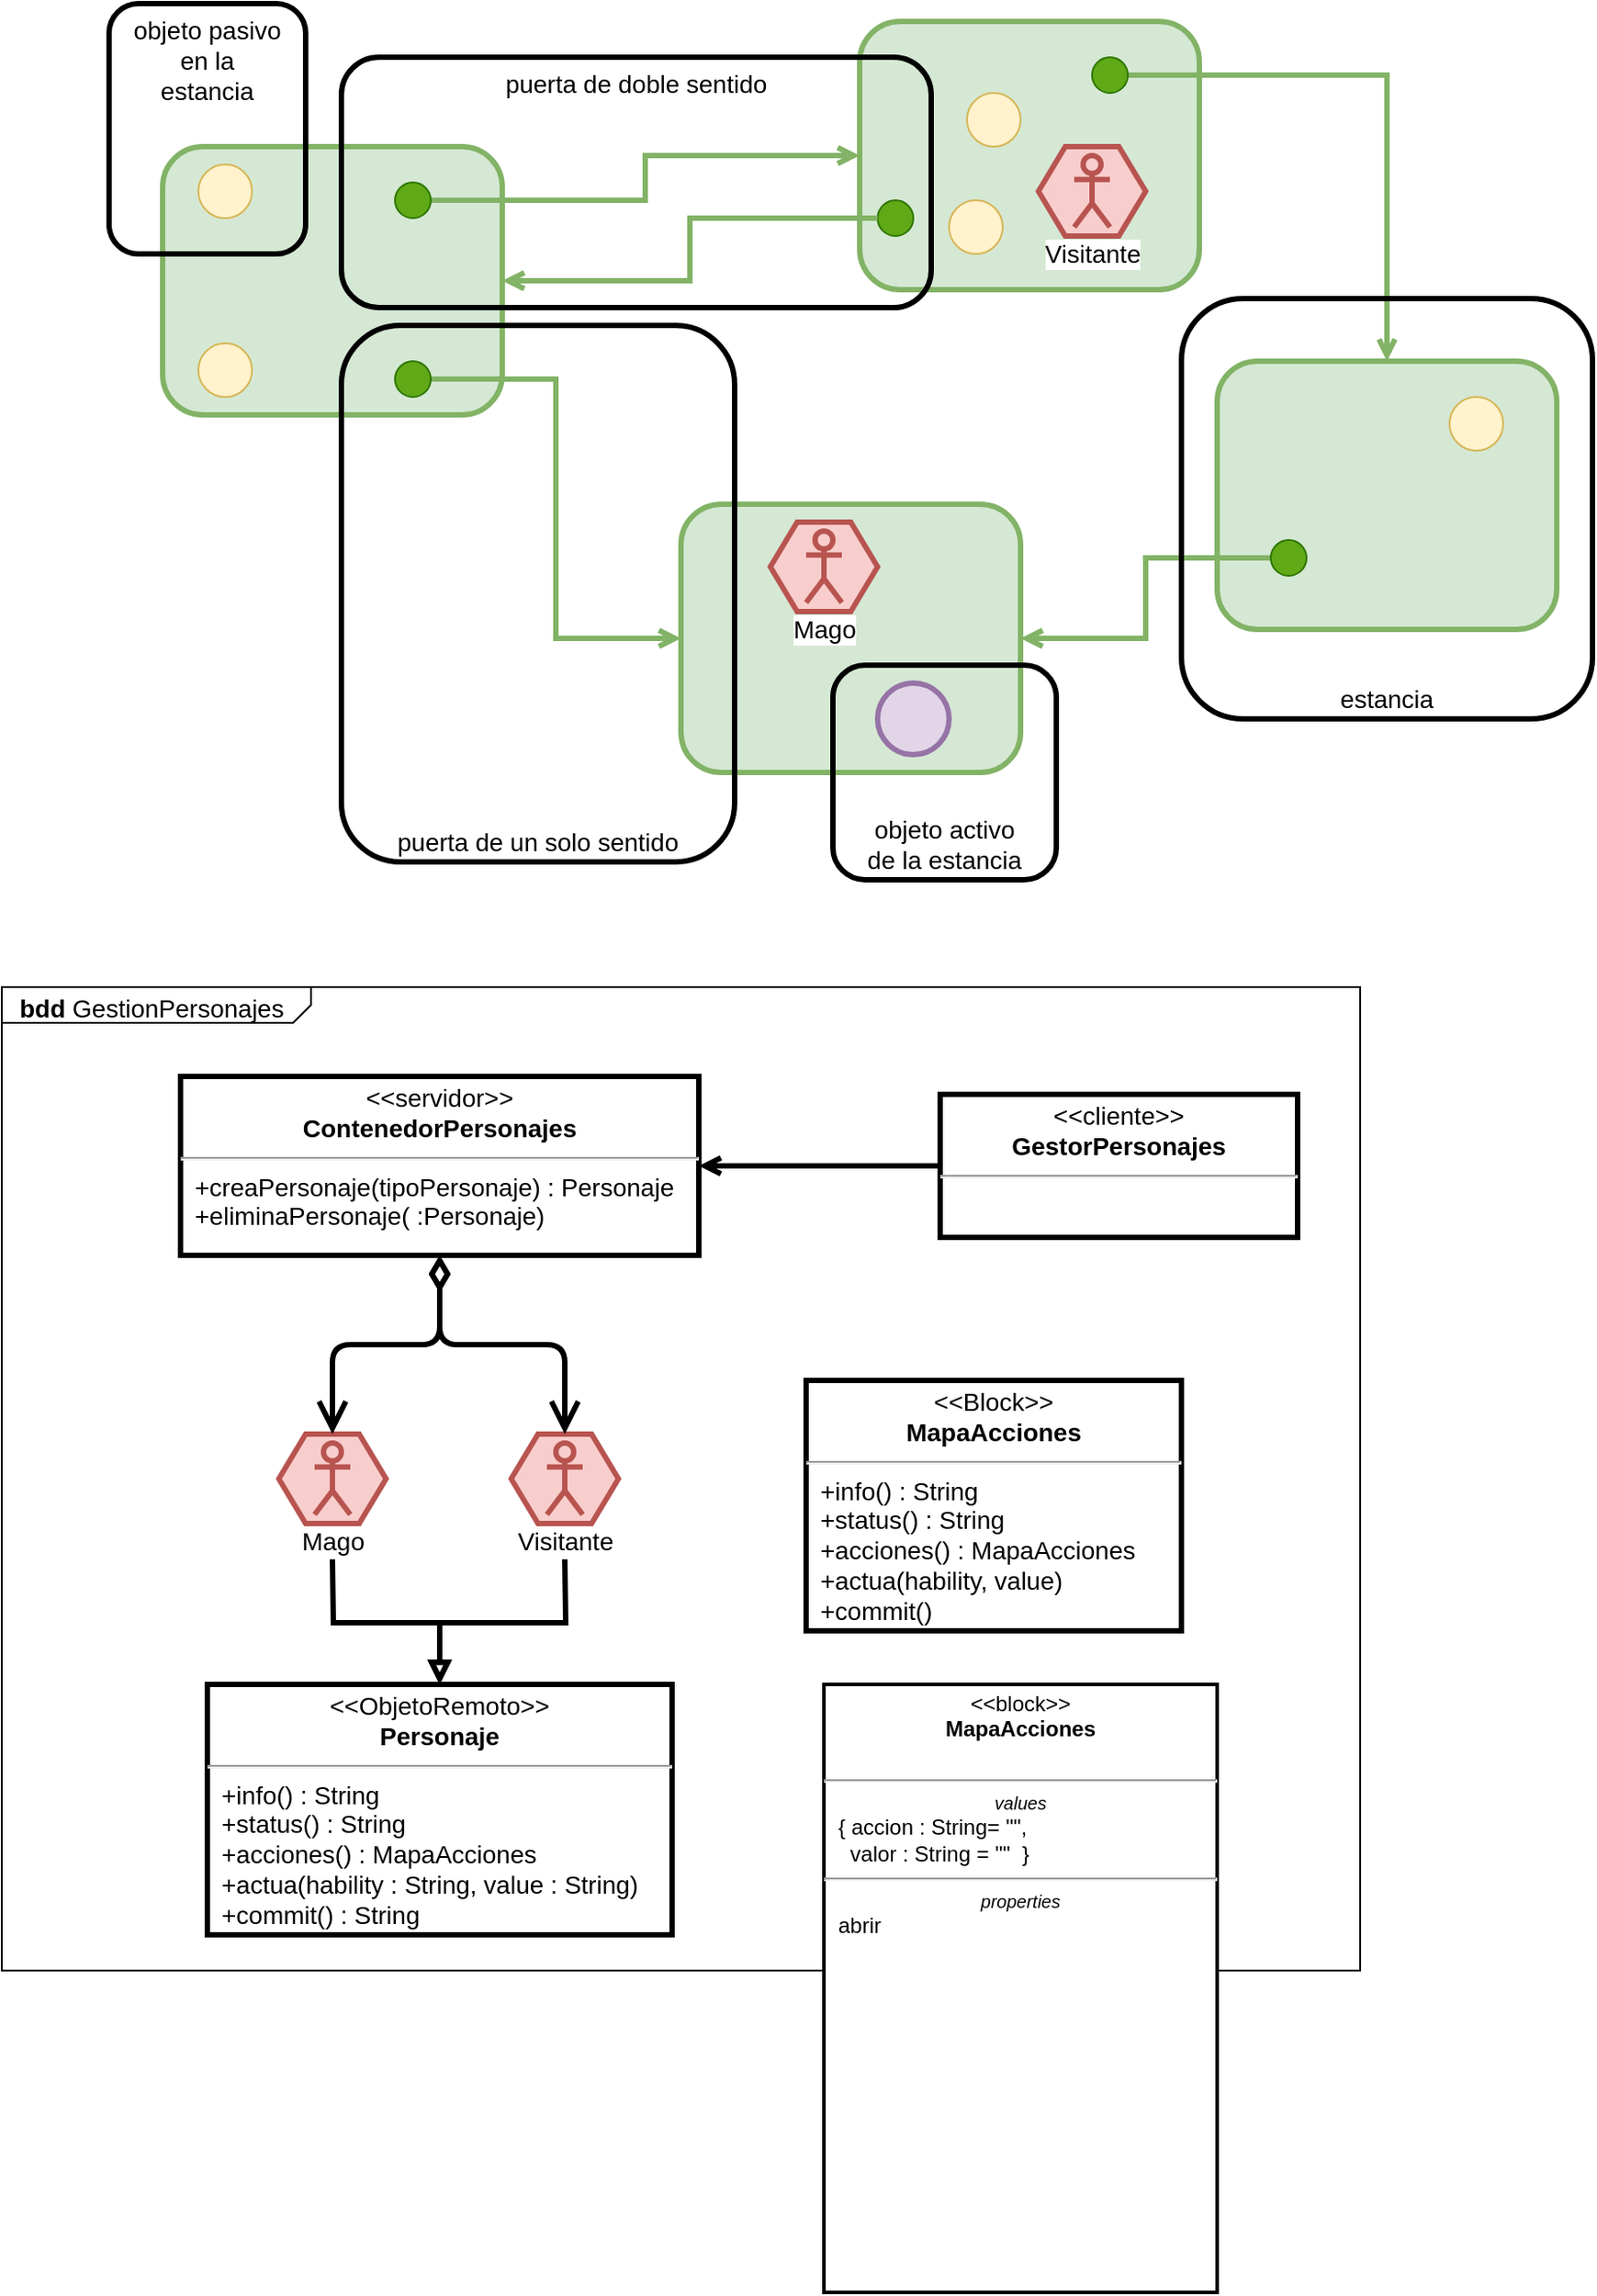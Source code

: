 <mxfile version="24.4.0" type="device" pages="3">
  <diagram id="eOH6r4bebiKr7y4yvsSV" name="Inicial">
    <mxGraphModel dx="794" dy="511" grid="1" gridSize="10" guides="1" tooltips="1" connect="1" arrows="1" fold="1" page="1" pageScale="1" pageWidth="1654" pageHeight="1169" math="0" shadow="0">
      <root>
        <mxCell id="0" />
        <mxCell id="1" parent="0" />
        <mxCell id="ep3NQdGm5HHKTxAk3fZj-70" value="&lt;p style=&quot;margin: 0px ; margin-top: 4px ; margin-left: 10px ; text-align: left&quot;&gt;&lt;b&gt;bdd&lt;/b&gt;   GestionPersonajes&lt;/p&gt;" style="html=1;strokeWidth=1;shape=mxgraph.sysml.package;labelX=173.71;align=left;spacingLeft=10;overflow=fill;recursiveResize=0;fillColor=none;fontSize=14;" parent="1" vertex="1">
          <mxGeometry x="130" y="600" width="760" height="550" as="geometry" />
        </mxCell>
        <mxCell id="ep3NQdGm5HHKTxAk3fZj-1" value="" style="rounded=1;whiteSpace=wrap;html=1;fillColor=#d5e8d4;strokeColor=#82b366;strokeWidth=3;" parent="1" vertex="1">
          <mxGeometry x="220" y="130" width="190" height="150" as="geometry" />
        </mxCell>
        <mxCell id="ep3NQdGm5HHKTxAk3fZj-2" value="" style="ellipse;whiteSpace=wrap;html=1;aspect=fixed;fillColor=#fff2cc;strokeColor=#d6b656;" parent="1" vertex="1">
          <mxGeometry x="240" y="240" width="30" height="30" as="geometry" />
        </mxCell>
        <mxCell id="ep3NQdGm5HHKTxAk3fZj-3" value="" style="rounded=1;whiteSpace=wrap;html=1;fillColor=#d5e8d4;strokeColor=#82b366;strokeWidth=3;" parent="1" vertex="1">
          <mxGeometry x="610" y="60" width="190" height="150" as="geometry" />
        </mxCell>
        <mxCell id="ep3NQdGm5HHKTxAk3fZj-5" style="edgeStyle=orthogonalEdgeStyle;rounded=0;orthogonalLoop=1;jettySize=auto;html=1;strokeWidth=3;endArrow=open;endFill=0;fillColor=#d5e8d4;strokeColor=#82b366;" parent="1" source="ep3NQdGm5HHKTxAk3fZj-4" target="ep3NQdGm5HHKTxAk3fZj-3" edge="1">
          <mxGeometry relative="1" as="geometry" />
        </mxCell>
        <mxCell id="ep3NQdGm5HHKTxAk3fZj-4" value="" style="ellipse;whiteSpace=wrap;html=1;aspect=fixed;fillColor=#60a917;strokeColor=#2D7600;fontColor=#ffffff;" parent="1" vertex="1">
          <mxGeometry x="350" y="150" width="20" height="20" as="geometry" />
        </mxCell>
        <mxCell id="ep3NQdGm5HHKTxAk3fZj-8" value="" style="rounded=1;whiteSpace=wrap;html=1;fillColor=#d5e8d4;strokeColor=#82b366;strokeWidth=3;" parent="1" vertex="1">
          <mxGeometry x="810" y="250" width="190" height="150" as="geometry" />
        </mxCell>
        <mxCell id="ep3NQdGm5HHKTxAk3fZj-9" style="edgeStyle=orthogonalEdgeStyle;rounded=0;orthogonalLoop=1;jettySize=auto;html=1;strokeWidth=3;endArrow=open;endFill=0;fillColor=#d5e8d4;strokeColor=#82b366;" parent="1" source="ep3NQdGm5HHKTxAk3fZj-10" target="ep3NQdGm5HHKTxAk3fZj-8" edge="1">
          <mxGeometry relative="1" as="geometry" />
        </mxCell>
        <mxCell id="ep3NQdGm5HHKTxAk3fZj-10" value="" style="ellipse;whiteSpace=wrap;html=1;aspect=fixed;fillColor=#60a917;strokeColor=#2D7600;fontColor=#ffffff;" parent="1" vertex="1">
          <mxGeometry x="740" y="80" width="20" height="20" as="geometry" />
        </mxCell>
        <mxCell id="ep3NQdGm5HHKTxAk3fZj-11" value="" style="rounded=1;whiteSpace=wrap;html=1;fillColor=#d5e8d4;strokeColor=#82b366;strokeWidth=3;" parent="1" vertex="1">
          <mxGeometry x="510" y="330" width="190" height="150" as="geometry" />
        </mxCell>
        <mxCell id="ep3NQdGm5HHKTxAk3fZj-12" style="edgeStyle=orthogonalEdgeStyle;rounded=0;orthogonalLoop=1;jettySize=auto;html=1;strokeWidth=3;endArrow=open;endFill=0;fillColor=#d5e8d4;strokeColor=#82b366;entryX=0;entryY=0.5;entryDx=0;entryDy=0;" parent="1" source="ep3NQdGm5HHKTxAk3fZj-13" target="ep3NQdGm5HHKTxAk3fZj-11" edge="1">
          <mxGeometry relative="1" as="geometry" />
        </mxCell>
        <mxCell id="ep3NQdGm5HHKTxAk3fZj-13" value="" style="ellipse;whiteSpace=wrap;html=1;aspect=fixed;fillColor=#60a917;strokeColor=#2D7600;fontColor=#ffffff;" parent="1" vertex="1">
          <mxGeometry x="350" y="250" width="20" height="20" as="geometry" />
        </mxCell>
        <mxCell id="ep3NQdGm5HHKTxAk3fZj-17" style="edgeStyle=orthogonalEdgeStyle;rounded=0;orthogonalLoop=1;jettySize=auto;html=1;strokeWidth=3;endArrow=open;endFill=0;fillColor=#d5e8d4;strokeColor=#82b366;" parent="1" source="ep3NQdGm5HHKTxAk3fZj-18" target="ep3NQdGm5HHKTxAk3fZj-11" edge="1">
          <mxGeometry relative="1" as="geometry">
            <mxPoint x="520" y="415" as="targetPoint" />
          </mxGeometry>
        </mxCell>
        <mxCell id="ep3NQdGm5HHKTxAk3fZj-18" value="" style="ellipse;whiteSpace=wrap;html=1;aspect=fixed;fillColor=#60a917;strokeColor=#2D7600;fontColor=#ffffff;" parent="1" vertex="1">
          <mxGeometry x="840" y="350" width="20" height="20" as="geometry" />
        </mxCell>
        <mxCell id="ep3NQdGm5HHKTxAk3fZj-20" value="" style="ellipse;whiteSpace=wrap;html=1;aspect=fixed;fillColor=#fff2cc;strokeColor=#d6b656;" parent="1" vertex="1">
          <mxGeometry x="240" y="140" width="30" height="30" as="geometry" />
        </mxCell>
        <mxCell id="ep3NQdGm5HHKTxAk3fZj-21" value="" style="ellipse;whiteSpace=wrap;html=1;aspect=fixed;fillColor=#fff2cc;strokeColor=#d6b656;" parent="1" vertex="1">
          <mxGeometry x="670" y="100" width="30" height="30" as="geometry" />
        </mxCell>
        <mxCell id="ep3NQdGm5HHKTxAk3fZj-22" value="" style="ellipse;whiteSpace=wrap;html=1;aspect=fixed;fillColor=#fff2cc;strokeColor=#d6b656;" parent="1" vertex="1">
          <mxGeometry x="660" y="160" width="30" height="30" as="geometry" />
        </mxCell>
        <mxCell id="ep3NQdGm5HHKTxAk3fZj-23" value="" style="ellipse;whiteSpace=wrap;html=1;aspect=fixed;fillColor=#fff2cc;strokeColor=#d6b656;" parent="1" vertex="1">
          <mxGeometry x="940" y="270" width="30" height="30" as="geometry" />
        </mxCell>
        <mxCell id="ep3NQdGm5HHKTxAk3fZj-24" value="" style="ellipse;whiteSpace=wrap;html=1;aspect=fixed;fillColor=#60a917;strokeColor=#2D7600;fontColor=#ffffff;" parent="1" vertex="1">
          <mxGeometry x="620" y="160" width="20" height="20" as="geometry" />
        </mxCell>
        <mxCell id="ep3NQdGm5HHKTxAk3fZj-26" style="edgeStyle=orthogonalEdgeStyle;rounded=0;orthogonalLoop=1;jettySize=auto;html=1;strokeWidth=3;endArrow=open;endFill=0;fillColor=#d5e8d4;strokeColor=#82b366;exitX=0;exitY=0.5;exitDx=0;exitDy=0;entryX=1;entryY=0.5;entryDx=0;entryDy=0;" parent="1" source="ep3NQdGm5HHKTxAk3fZj-24" target="ep3NQdGm5HHKTxAk3fZj-1" edge="1">
          <mxGeometry relative="1" as="geometry">
            <mxPoint x="770" y="100" as="sourcePoint" />
            <mxPoint x="915" y="260" as="targetPoint" />
          </mxGeometry>
        </mxCell>
        <mxCell id="ep3NQdGm5HHKTxAk3fZj-27" value="puerta de doble sentido" style="rounded=1;whiteSpace=wrap;html=1;strokeWidth=3;fillColor=none;verticalAlign=top;fontSize=14;" parent="1" vertex="1">
          <mxGeometry x="320" y="80" width="330" height="140" as="geometry" />
        </mxCell>
        <mxCell id="ep3NQdGm5HHKTxAk3fZj-28" value="puerta de un solo sentido&lt;br&gt;" style="rounded=1;whiteSpace=wrap;html=1;strokeWidth=3;fillColor=none;verticalAlign=bottom;fontSize=14;" parent="1" vertex="1">
          <mxGeometry x="320" y="230" width="220" height="300" as="geometry" />
        </mxCell>
        <mxCell id="ep3NQdGm5HHKTxAk3fZj-29" value="objeto pasivo&lt;br&gt;en la&lt;br&gt;estancia" style="rounded=1;whiteSpace=wrap;html=1;strokeWidth=3;fillColor=none;verticalAlign=top;fontSize=14;" parent="1" vertex="1">
          <mxGeometry x="190" y="50" width="110" height="140" as="geometry" />
        </mxCell>
        <mxCell id="ep3NQdGm5HHKTxAk3fZj-30" value="estancia&lt;br&gt;" style="rounded=1;whiteSpace=wrap;html=1;strokeWidth=3;fillColor=none;verticalAlign=bottom;fontSize=14;" parent="1" vertex="1">
          <mxGeometry x="790" y="215" width="230" height="235" as="geometry" />
        </mxCell>
        <mxCell id="ep3NQdGm5HHKTxAk3fZj-35" value="" style="group" parent="1" vertex="1" connectable="0">
          <mxGeometry x="560" y="340" width="60" height="50" as="geometry" />
        </mxCell>
        <mxCell id="ep3NQdGm5HHKTxAk3fZj-33" value="" style="group" parent="ep3NQdGm5HHKTxAk3fZj-35" vertex="1" connectable="0">
          <mxGeometry width="60" height="50" as="geometry" />
        </mxCell>
        <mxCell id="ep3NQdGm5HHKTxAk3fZj-31" value="" style="shape=hexagon;perimeter=hexagonPerimeter2;whiteSpace=wrap;html=1;strokeWidth=3;fillColor=#f8cecc;fontSize=14;strokeColor=#b85450;" parent="ep3NQdGm5HHKTxAk3fZj-33" vertex="1">
          <mxGeometry width="60" height="50" as="geometry" />
        </mxCell>
        <mxCell id="ep3NQdGm5HHKTxAk3fZj-32" value="Mago" style="shape=umlActor;verticalLabelPosition=bottom;labelBackgroundColor=#ffffff;verticalAlign=top;html=1;outlineConnect=0;strokeWidth=3;fillColor=#f8cecc;fontSize=14;strokeColor=#b85450;" parent="ep3NQdGm5HHKTxAk3fZj-33" vertex="1">
          <mxGeometry x="20" y="5" width="20" height="40" as="geometry" />
        </mxCell>
        <mxCell id="ep3NQdGm5HHKTxAk3fZj-36" value="" style="group" parent="1" vertex="1" connectable="0">
          <mxGeometry x="710" y="130" width="60" height="50" as="geometry" />
        </mxCell>
        <mxCell id="ep3NQdGm5HHKTxAk3fZj-37" value="" style="group" parent="ep3NQdGm5HHKTxAk3fZj-36" vertex="1" connectable="0">
          <mxGeometry width="60" height="50" as="geometry" />
        </mxCell>
        <mxCell id="ep3NQdGm5HHKTxAk3fZj-38" value="" style="shape=hexagon;perimeter=hexagonPerimeter2;whiteSpace=wrap;html=1;strokeWidth=3;fillColor=#f8cecc;fontSize=14;strokeColor=#b85450;" parent="ep3NQdGm5HHKTxAk3fZj-37" vertex="1">
          <mxGeometry width="60" height="50" as="geometry" />
        </mxCell>
        <mxCell id="ep3NQdGm5HHKTxAk3fZj-39" value="Visitante" style="shape=umlActor;verticalLabelPosition=bottom;labelBackgroundColor=#ffffff;verticalAlign=top;html=1;outlineConnect=0;strokeWidth=3;fillColor=#f8cecc;fontSize=14;strokeColor=#b85450;" parent="ep3NQdGm5HHKTxAk3fZj-37" vertex="1">
          <mxGeometry x="20" y="5" width="20" height="40" as="geometry" />
        </mxCell>
        <mxCell id="ep3NQdGm5HHKTxAk3fZj-42" value="" style="ellipse;whiteSpace=wrap;html=1;aspect=fixed;strokeWidth=3;fillColor=#e1d5e7;fontSize=14;strokeColor=#9673a6;" parent="1" vertex="1">
          <mxGeometry x="620" y="430" width="40" height="40" as="geometry" />
        </mxCell>
        <mxCell id="ep3NQdGm5HHKTxAk3fZj-43" value="objeto activo&lt;br&gt;de la estancia" style="rounded=1;whiteSpace=wrap;html=1;strokeWidth=3;fillColor=none;verticalAlign=bottom;fontSize=14;" parent="1" vertex="1">
          <mxGeometry x="595" y="420" width="125" height="120" as="geometry" />
        </mxCell>
        <mxCell id="ep3NQdGm5HHKTxAk3fZj-45" value="" style="group" parent="1" vertex="1" connectable="0">
          <mxGeometry x="285" y="850" width="60" height="50" as="geometry" />
        </mxCell>
        <mxCell id="ep3NQdGm5HHKTxAk3fZj-46" value="" style="group" parent="ep3NQdGm5HHKTxAk3fZj-45" vertex="1" connectable="0">
          <mxGeometry width="60" height="50" as="geometry" />
        </mxCell>
        <mxCell id="ep3NQdGm5HHKTxAk3fZj-47" value="" style="shape=hexagon;perimeter=hexagonPerimeter2;whiteSpace=wrap;html=1;strokeWidth=3;fillColor=#f8cecc;fontSize=14;strokeColor=#b85450;" parent="ep3NQdGm5HHKTxAk3fZj-46" vertex="1">
          <mxGeometry width="60" height="50" as="geometry" />
        </mxCell>
        <mxCell id="ep3NQdGm5HHKTxAk3fZj-48" value="Mago" style="shape=umlActor;verticalLabelPosition=bottom;labelBackgroundColor=#ffffff;verticalAlign=top;html=1;outlineConnect=0;strokeWidth=3;fillColor=#f8cecc;fontSize=14;strokeColor=#b85450;" parent="ep3NQdGm5HHKTxAk3fZj-46" vertex="1">
          <mxGeometry x="20" y="5" width="20" height="40" as="geometry" />
        </mxCell>
        <mxCell id="ep3NQdGm5HHKTxAk3fZj-49" value="" style="group" parent="1" vertex="1" connectable="0">
          <mxGeometry x="415" y="850" width="60" height="50" as="geometry" />
        </mxCell>
        <mxCell id="ep3NQdGm5HHKTxAk3fZj-50" value="" style="group" parent="ep3NQdGm5HHKTxAk3fZj-49" vertex="1" connectable="0">
          <mxGeometry width="60" height="50" as="geometry" />
        </mxCell>
        <mxCell id="ep3NQdGm5HHKTxAk3fZj-51" value="" style="shape=hexagon;perimeter=hexagonPerimeter2;whiteSpace=wrap;html=1;strokeWidth=3;fillColor=#f8cecc;fontSize=14;strokeColor=#b85450;" parent="ep3NQdGm5HHKTxAk3fZj-50" vertex="1">
          <mxGeometry width="60" height="50" as="geometry" />
        </mxCell>
        <mxCell id="ep3NQdGm5HHKTxAk3fZj-52" value="Visitante" style="shape=umlActor;verticalLabelPosition=bottom;labelBackgroundColor=#ffffff;verticalAlign=top;html=1;outlineConnect=0;strokeWidth=3;fillColor=#f8cecc;fontSize=14;strokeColor=#b85450;" parent="ep3NQdGm5HHKTxAk3fZj-50" vertex="1">
          <mxGeometry x="20" y="5" width="20" height="40" as="geometry" />
        </mxCell>
        <mxCell id="ep3NQdGm5HHKTxAk3fZj-55" value="" style="verticalAlign=bottom;html=1;endArrow=open;endSize=12;edgeStyle=orthogonalEdgeStyle;startFill=0;startSize=12;startArrow=diamondThin;strokeWidth=3;fontSize=14;exitX=0.5;exitY=1;exitDx=0;exitDy=0;entryX=0.5;entryY=0;entryDx=0;entryDy=0;" parent="1" source="ep3NQdGm5HHKTxAk3fZj-65" target="ep3NQdGm5HHKTxAk3fZj-51" edge="1">
          <mxGeometry relative="1" as="geometry">
            <mxPoint x="405" y="750" as="sourcePoint" />
            <mxPoint x="695" y="690" as="targetPoint" />
          </mxGeometry>
        </mxCell>
        <mxCell id="ep3NQdGm5HHKTxAk3fZj-56" value="" style="resizable=0;html=1;align=left;verticalAlign=top;labelBackgroundColor=none;fontSize=10" parent="ep3NQdGm5HHKTxAk3fZj-55" connectable="0" vertex="1">
          <mxGeometry x="-0.9" relative="1" as="geometry" />
        </mxCell>
        <mxCell id="ep3NQdGm5HHKTxAk3fZj-57" value="" style="resizable=0;html=1;align=right;verticalAlign=top;labelBackgroundColor=none;fontSize=10" parent="ep3NQdGm5HHKTxAk3fZj-55" connectable="0" vertex="1">
          <mxGeometry x="0.9" relative="1" as="geometry" />
        </mxCell>
        <mxCell id="ep3NQdGm5HHKTxAk3fZj-58" value="" style="resizable=0;html=1;align=right;verticalAlign=bottom;labelBackgroundColor=none;fontSize=10" parent="ep3NQdGm5HHKTxAk3fZj-55" connectable="0" vertex="1">
          <mxGeometry x="0.9" relative="1" as="geometry" />
        </mxCell>
        <mxCell id="ep3NQdGm5HHKTxAk3fZj-59" value="" style="verticalAlign=bottom;html=1;endArrow=open;endSize=12;edgeStyle=orthogonalEdgeStyle;startFill=0;startSize=12;startArrow=diamondThin;strokeWidth=3;fontSize=14;exitX=0.5;exitY=1;exitDx=0;exitDy=0;entryX=0.5;entryY=0;entryDx=0;entryDy=0;" parent="1" source="ep3NQdGm5HHKTxAk3fZj-65" target="ep3NQdGm5HHKTxAk3fZj-47" edge="1">
          <mxGeometry relative="1" as="geometry">
            <mxPoint x="345" y="750" as="sourcePoint" />
            <mxPoint x="455" y="860" as="targetPoint" />
          </mxGeometry>
        </mxCell>
        <mxCell id="ep3NQdGm5HHKTxAk3fZj-60" value="" style="resizable=0;html=1;align=left;verticalAlign=top;labelBackgroundColor=none;fontSize=10" parent="ep3NQdGm5HHKTxAk3fZj-59" connectable="0" vertex="1">
          <mxGeometry x="-0.9" relative="1" as="geometry" />
        </mxCell>
        <mxCell id="ep3NQdGm5HHKTxAk3fZj-61" value="" style="resizable=0;html=1;align=right;verticalAlign=top;labelBackgroundColor=none;fontSize=10" parent="ep3NQdGm5HHKTxAk3fZj-59" connectable="0" vertex="1">
          <mxGeometry x="0.9" relative="1" as="geometry" />
        </mxCell>
        <mxCell id="ep3NQdGm5HHKTxAk3fZj-62" value="" style="resizable=0;html=1;align=right;verticalAlign=bottom;labelBackgroundColor=none;fontSize=10" parent="ep3NQdGm5HHKTxAk3fZj-59" connectable="0" vertex="1">
          <mxGeometry x="0.9" relative="1" as="geometry" />
        </mxCell>
        <mxCell id="ep3NQdGm5HHKTxAk3fZj-64" style="edgeStyle=orthogonalEdgeStyle;rounded=0;orthogonalLoop=1;jettySize=auto;html=1;endArrow=open;endFill=0;strokeWidth=3;fontSize=14;entryX=1;entryY=0.5;entryDx=0;entryDy=0;" parent="1" source="ep3NQdGm5HHKTxAk3fZj-63" target="ep3NQdGm5HHKTxAk3fZj-65" edge="1">
          <mxGeometry relative="1" as="geometry">
            <mxPoint x="435" y="720" as="targetPoint" />
          </mxGeometry>
        </mxCell>
        <mxCell id="ep3NQdGm5HHKTxAk3fZj-63" value="&lt;p style=&quot;margin: 0px ; margin-top: 4px ; text-align: center&quot;&gt;&amp;lt;&amp;lt;cliente&amp;gt;&amp;gt;&lt;br&gt;&lt;b&gt;GestorPersonajes&lt;/b&gt;&lt;/p&gt;&lt;hr&gt;&lt;p style=&quot;margin: 0px ; margin-left: 8px ; text-align: left&quot;&gt;&lt;br&gt;&lt;/p&gt;" style="shape=rect;html=1;overflow=fill;whiteSpace=wrap;strokeWidth=3;fillColor=none;fontSize=14;" parent="1" vertex="1">
          <mxGeometry x="655" y="660" width="200" height="80" as="geometry" />
        </mxCell>
        <mxCell id="ep3NQdGm5HHKTxAk3fZj-65" value="&lt;p style=&quot;margin: 0px ; margin-top: 4px ; text-align: center&quot;&gt;&amp;lt;&amp;lt;servidor&amp;gt;&amp;gt;&lt;br&gt;&lt;b&gt;ContenedorPersonajes&lt;/b&gt;&lt;/p&gt;&lt;hr&gt;&lt;p style=&quot;margin: 0px ; margin-left: 8px ; text-align: left&quot;&gt;+creaPersonaje(tipoPersonaje) : Personaje&lt;br&gt;+eliminaPersonaje( :Personaje)&lt;/p&gt;" style="shape=rect;html=1;overflow=fill;whiteSpace=wrap;strokeWidth=3;fillColor=none;fontSize=14;" parent="1" vertex="1">
          <mxGeometry x="230" y="650" width="290" height="100" as="geometry" />
        </mxCell>
        <mxCell id="ep3NQdGm5HHKTxAk3fZj-66" value="&lt;p style=&quot;margin: 0px ; margin-top: 4px ; text-align: center&quot;&gt;&amp;lt;&amp;lt;ObjetoRemoto&amp;gt;&amp;gt;&lt;br&gt;&lt;b&gt;Personaje&lt;/b&gt;&lt;/p&gt;&lt;hr&gt;&lt;p style=&quot;margin: 0px ; margin-left: 8px ; text-align: left&quot;&gt;+info() : String&lt;/p&gt;&lt;p style=&quot;margin: 0px ; margin-left: 8px ; text-align: left&quot;&gt;+status() : String&lt;/p&gt;&lt;p style=&quot;margin: 0px ; margin-left: 8px ; text-align: left&quot;&gt;+acciones() : MapaAcciones&lt;/p&gt;&lt;p style=&quot;margin: 0px ; margin-left: 8px ; text-align: left&quot;&gt;+actua(hability : String, value : String)&lt;/p&gt;&lt;p style=&quot;margin: 0px ; margin-left: 8px ; text-align: left&quot;&gt;+commit() : String&lt;/p&gt;" style="shape=rect;html=1;overflow=fill;whiteSpace=wrap;strokeWidth=3;fillColor=none;fontSize=14;" parent="1" vertex="1">
          <mxGeometry x="245" y="990" width="260" height="140" as="geometry" />
        </mxCell>
        <mxCell id="ep3NQdGm5HHKTxAk3fZj-67" style="edgeStyle=orthogonalEdgeStyle;rounded=0;orthogonalLoop=1;jettySize=auto;html=1;endArrow=block;endFill=0;strokeWidth=3;fontSize=14;entryX=0.5;entryY=0;entryDx=0;entryDy=0;" parent="1" target="ep3NQdGm5HHKTxAk3fZj-66" edge="1">
          <mxGeometry relative="1" as="geometry">
            <mxPoint x="445" y="920" as="sourcePoint" />
            <Array as="points" />
          </mxGeometry>
        </mxCell>
        <mxCell id="ep3NQdGm5HHKTxAk3fZj-68" style="edgeStyle=orthogonalEdgeStyle;rounded=0;orthogonalLoop=1;jettySize=auto;html=1;endArrow=block;endFill=0;strokeWidth=3;fontSize=14;entryX=0.5;entryY=0;entryDx=0;entryDy=0;" parent="1" target="ep3NQdGm5HHKTxAk3fZj-66" edge="1">
          <mxGeometry relative="1" as="geometry">
            <mxPoint x="315" y="920" as="sourcePoint" />
            <mxPoint x="375" y="990" as="targetPoint" />
            <Array as="points" />
          </mxGeometry>
        </mxCell>
        <mxCell id="Ldey0VcRHfHmhugbh7vY-1" value="&lt;p style=&quot;margin: 0px ; margin-top: 4px ; text-align: center&quot;&gt;&amp;lt;&amp;lt;Block&amp;gt;&amp;gt;&lt;br&gt;&lt;b&gt;MapaAcciones&lt;/b&gt;&lt;/p&gt;&lt;hr&gt;&lt;p style=&quot;margin: 0px ; margin-left: 8px ; text-align: left&quot;&gt;+info() : String&lt;/p&gt;&lt;p style=&quot;margin: 0px ; margin-left: 8px ; text-align: left&quot;&gt;+status() : String&lt;/p&gt;&lt;p style=&quot;margin: 0px ; margin-left: 8px ; text-align: left&quot;&gt;+acciones() : MapaAcciones&lt;/p&gt;&lt;p style=&quot;margin: 0px ; margin-left: 8px ; text-align: left&quot;&gt;+actua(hability, value)&lt;/p&gt;&lt;p style=&quot;margin: 0px ; margin-left: 8px ; text-align: left&quot;&gt;+commit()&lt;/p&gt;" style="shape=rect;html=1;overflow=fill;whiteSpace=wrap;strokeWidth=3;fillColor=none;fontSize=14;" parent="1" vertex="1">
          <mxGeometry x="580" y="820" width="210" height="140" as="geometry" />
        </mxCell>
        <mxCell id="Ldey0VcRHfHmhugbh7vY-2" value="&lt;p style=&quot;margin:0px;margin-top:4px;text-align:center;&quot;&gt;&amp;lt;&amp;lt;block&amp;gt;&amp;gt;&lt;br&gt;&lt;b&gt;MapaAcciones&lt;/b&gt;&lt;/p&gt;&lt;br&gt;&lt;hr&gt;&lt;p style=&quot;font-size:10px;margin:0px;text-align:center;&quot;&gt;&lt;i&gt;values&lt;/i&gt;&lt;/p&gt;&lt;p style=&quot;margin:0px;margin-left:8px;text-align:left;&quot;&gt;{ accion : String= &quot;&quot;,&amp;nbsp;&lt;br&gt;&amp;nbsp; valor : String = &quot;&quot;&amp;nbsp; }&lt;/p&gt;&lt;hr&gt;&lt;p style=&quot;font-size:10px;margin:0px;text-align:center;&quot;&gt;&lt;i&gt;properties&lt;/i&gt;&lt;/p&gt;&lt;p style=&quot;margin:0px;margin-left:8px;text-align:left;&quot;&gt;abrir&lt;/p&gt;" style="shape=rect;html=1;overflow=fill;verticalAlign=top;align=left;whiteSpace=wrap;strokeWidth=2;" parent="1" vertex="1">
          <mxGeometry x="590" y="990" width="220" height="340" as="geometry" />
        </mxCell>
      </root>
    </mxGraphModel>
  </diagram>
  <diagram id="H_rwptr_GeWDjV9DAfLl" name="Mundo1">
    <mxGraphModel dx="794" dy="511" grid="1" gridSize="10" guides="1" tooltips="1" connect="1" arrows="1" fold="1" page="1" pageScale="1" pageWidth="1169" pageHeight="1654" math="0" shadow="0">
      <root>
        <mxCell id="0" />
        <mxCell id="1" parent="0" />
        <mxCell id="RL3CQAXzXzaFPsETKlkC-1" value="" style="rounded=0;whiteSpace=wrap;html=1;fillColor=#dae8fc;strokeColor=#6c8ebf;shadow=1;" parent="1" vertex="1">
          <mxGeometry x="150" y="80" width="160" height="100" as="geometry" />
        </mxCell>
        <mxCell id="RL3CQAXzXzaFPsETKlkC-2" value="hall" style="rounded=0;whiteSpace=wrap;html=1;fontFamily=Verdana;fontStyle=1" parent="1" vertex="1">
          <mxGeometry x="150" y="80" width="60" height="20" as="geometry" />
        </mxCell>
        <mxCell id="RL3CQAXzXzaFPsETKlkC-3" value="A: 0, 0, -30, -30" style="rounded=1;whiteSpace=wrap;html=1;fontFamily=Verdana;align=left;spacingLeft=3;fillColor=#d5e8d4;strokeColor=#82b366;" parent="1" vertex="1">
          <mxGeometry x="160" y="120" width="120" height="30" as="geometry" />
        </mxCell>
        <mxCell id="RL3CQAXzXzaFPsETKlkC-4" style="edgeStyle=orthogonalEdgeStyle;rounded=1;orthogonalLoop=1;jettySize=auto;html=1;entryX=0;entryY=0.5;entryDx=0;entryDy=0;strokeColor=#82b366;strokeWidth=3;align=center;verticalAlign=middle;fontFamily=Helvetica;fontSize=11;fontColor=default;labelBackgroundColor=default;endArrow=classic;curved=0;fillColor=#d5e8d4;" parent="1" source="RL3CQAXzXzaFPsETKlkC-5" target="RL3CQAXzXzaFPsETKlkC-8" edge="1">
          <mxGeometry relative="1" as="geometry" />
        </mxCell>
        <mxCell id="RL3CQAXzXzaFPsETKlkC-5" value="b&lt;div&gt;200, 200&lt;/div&gt;" style="shape=or;whiteSpace=wrap;html=1;align=left;spacingLeft=3;direction=east;fillColor=#d5e8d4;strokeColor=#82b366;" parent="1" vertex="1">
          <mxGeometry x="300" y="100" width="60" height="60" as="geometry" />
        </mxCell>
        <mxCell id="RL3CQAXzXzaFPsETKlkC-6" style="rounded=1;orthogonalLoop=1;jettySize=auto;html=1;entryX=0.75;entryY=0;entryDx=0;entryDy=0;edgeStyle=orthogonalEdgeStyle;curved=0;fillColor=#d5e8d4;strokeColor=#82b366;strokeWidth=3;" parent="1" source="RL3CQAXzXzaFPsETKlkC-7" target="RL3CQAXzXzaFPsETKlkC-12" edge="1">
          <mxGeometry relative="1" as="geometry" />
        </mxCell>
        <mxCell id="RL3CQAXzXzaFPsETKlkC-7" value="&lt;div&gt;a&lt;/div&gt;&lt;div&gt;20, 20&lt;/div&gt;" style="shape=or;whiteSpace=wrap;html=1;align=center;spacingLeft=3;direction=south;fillColor=#d5e8d4;strokeColor=#82b366;" parent="1" vertex="1">
          <mxGeometry x="162" y="160" width="65" height="35" as="geometry" />
        </mxCell>
        <mxCell id="RL3CQAXzXzaFPsETKlkC-8" value="" style="rounded=0;whiteSpace=wrap;html=1;fillColor=#ffe6cc;strokeColor=#d79b00;shadow=1;" parent="1" vertex="1">
          <mxGeometry x="400" y="80" width="160" height="100" as="geometry" />
        </mxCell>
        <mxCell id="RL3CQAXzXzaFPsETKlkC-9" value="dormitorio" style="rounded=0;whiteSpace=wrap;html=1;fontFamily=Verdana;fontStyle=1" parent="1" vertex="1">
          <mxGeometry x="400" y="80" width="90" height="20" as="geometry" />
        </mxCell>
        <mxCell id="RL3CQAXzXzaFPsETKlkC-10" value="A: 20, 30, 100, 100" style="rounded=1;whiteSpace=wrap;html=1;fontFamily=Verdana;align=left;spacingLeft=3;fillColor=#f8cecc;strokeColor=#b85450;" parent="1" vertex="1">
          <mxGeometry x="410" y="120" width="130" height="30" as="geometry" />
        </mxCell>
        <mxCell id="RL3CQAXzXzaFPsETKlkC-11" value="" style="rounded=0;whiteSpace=wrap;html=1;strokeWidth=2;fillColor=#fff2cc;strokeColor=#d6b656;glass=0;shadow=1;" parent="1" vertex="1">
          <mxGeometry x="165" y="260" width="130" height="290" as="geometry" />
        </mxCell>
        <mxCell id="RL3CQAXzXzaFPsETKlkC-12" value="pasillo" style="rounded=0;whiteSpace=wrap;html=1;fontFamily=Verdana;glass=0;shadow=0;fontStyle=1" parent="1" vertex="1">
          <mxGeometry x="165" y="260" width="60" height="20" as="geometry" />
        </mxCell>
        <mxCell id="RL3CQAXzXzaFPsETKlkC-13" style="edgeStyle=orthogonalEdgeStyle;rounded=1;orthogonalLoop=1;jettySize=auto;html=1;exitX=1;exitY=0.5;exitDx=0;exitDy=0;exitPerimeter=0;entryX=0;entryY=0.5;entryDx=0;entryDy=0;strokeColor=#666666;strokeWidth=2;align=center;verticalAlign=middle;fontFamily=Helvetica;fontSize=11;fontColor=default;labelBackgroundColor=default;endArrow=classic;curved=0;fillColor=#f5f5f5;" parent="1" source="RL3CQAXzXzaFPsETKlkC-14" target="RL3CQAXzXzaFPsETKlkC-19" edge="1">
          <mxGeometry relative="1" as="geometry" />
        </mxCell>
        <mxCell id="RL3CQAXzXzaFPsETKlkC-14" value="b&lt;div&gt;5, 5&lt;/div&gt;" style="shape=or;whiteSpace=wrap;html=1;align=left;spacingLeft=3;direction=east;fillColor=#f5f5f5;strokeColor=#666666;fontColor=#333333;" parent="1" vertex="1">
          <mxGeometry x="287" y="287.75" width="40" height="40" as="geometry" />
        </mxCell>
        <mxCell id="RL3CQAXzXzaFPsETKlkC-15" style="edgeStyle=orthogonalEdgeStyle;rounded=1;orthogonalLoop=1;jettySize=auto;html=1;exitX=1;exitY=0.5;exitDx=0;exitDy=0;exitPerimeter=0;entryX=0.008;entryY=0.376;entryDx=0;entryDy=0;entryPerimeter=0;strokeColor=#666666;strokeWidth=2;align=center;verticalAlign=middle;fontFamily=Helvetica;fontSize=11;fontColor=default;labelBackgroundColor=default;endArrow=classic;curved=0;fillColor=#f5f5f5;" parent="1" source="RL3CQAXzXzaFPsETKlkC-16" target="RL3CQAXzXzaFPsETKlkC-25" edge="1">
          <mxGeometry relative="1" as="geometry" />
        </mxCell>
        <mxCell id="RL3CQAXzXzaFPsETKlkC-16" value="&lt;div&gt;c&lt;/div&gt;&lt;div&gt;10, 15&lt;/div&gt;" style="shape=or;whiteSpace=wrap;html=1;align=left;spacingLeft=3;direction=east;fillColor=#f5f5f5;strokeColor=#666666;fontColor=#333333;" parent="1" vertex="1">
          <mxGeometry x="287" y="420.25" width="48" height="40" as="geometry" />
        </mxCell>
        <mxCell id="RL3CQAXzXzaFPsETKlkC-17" style="edgeStyle=orthogonalEdgeStyle;rounded=1;orthogonalLoop=1;jettySize=auto;html=1;exitX=1;exitY=0.5;exitDx=0;exitDy=0;exitPerimeter=0;entryX=0.75;entryY=1;entryDx=0;entryDy=0;strokeColor=#666666;strokeWidth=2;align=center;verticalAlign=middle;fontFamily=Helvetica;fontSize=11;fontColor=default;labelBackgroundColor=default;endArrow=classic;curved=0;fillColor=#f5f5f5;" parent="1" source="RL3CQAXzXzaFPsETKlkC-18" target="RL3CQAXzXzaFPsETKlkC-1" edge="1">
          <mxGeometry relative="1" as="geometry" />
        </mxCell>
        <mxCell id="RL3CQAXzXzaFPsETKlkC-18" value="&lt;div&gt;a&lt;/div&gt;&lt;div&gt;30, 40&lt;/div&gt;" style="shape=or;whiteSpace=wrap;html=1;align=center;spacingLeft=3;direction=north;fillColor=#d5e8d4;strokeColor=#82b366;" parent="1" vertex="1">
          <mxGeometry x="235" y="240" width="43" height="35" as="geometry" />
        </mxCell>
        <mxCell id="RL3CQAXzXzaFPsETKlkC-19" value="" style="rounded=0;whiteSpace=wrap;html=1;fillColor=#fff2cc;strokeColor=#d6b656;shadow=1;" parent="1" vertex="1">
          <mxGeometry x="400" y="259.5" width="160" height="130.5" as="geometry" />
        </mxCell>
        <mxCell id="RL3CQAXzXzaFPsETKlkC-20" value="sala" style="rounded=0;whiteSpace=wrap;html=1;fontFamily=Verdana;fontStyle=1" parent="1" vertex="1">
          <mxGeometry x="400" y="259.5" width="60" height="20" as="geometry" />
        </mxCell>
        <mxCell id="RL3CQAXzXzaFPsETKlkC-21" value="A: 5, 0, 2, 20" style="rounded=1;whiteSpace=wrap;html=1;fontFamily=Verdana;align=left;spacingLeft=3;fillColor=#f5f5f5;strokeColor=#666666;fontColor=#333333;" parent="1" vertex="1">
          <mxGeometry x="430" y="300" width="100" height="30" as="geometry" />
        </mxCell>
        <mxCell id="RL3CQAXzXzaFPsETKlkC-22" value="&lt;div&gt;a&lt;/div&gt;&lt;div&gt;10, 5&lt;/div&gt;" style="shape=or;whiteSpace=wrap;html=1;align=right;spacingLeft=3;direction=west;fillColor=#d5e8d4;strokeColor=#82b366;" parent="1" vertex="1">
          <mxGeometry x="370" y="335" width="40" height="35" as="geometry" />
        </mxCell>
        <mxCell id="RL3CQAXzXzaFPsETKlkC-23" style="edgeStyle=orthogonalEdgeStyle;rounded=1;orthogonalLoop=1;jettySize=auto;html=1;exitX=1;exitY=0.5;exitDx=0;exitDy=0;exitPerimeter=0;entryX=1;entryY=0.372;entryDx=0;entryDy=0;entryPerimeter=0;strokeColor=#82b366;strokeWidth=3;align=center;verticalAlign=middle;fontFamily=Helvetica;fontSize=11;fontColor=default;labelBackgroundColor=default;endArrow=classic;curved=0;fillColor=#d5e8d4;" parent="1" source="RL3CQAXzXzaFPsETKlkC-22" target="RL3CQAXzXzaFPsETKlkC-11" edge="1">
          <mxGeometry relative="1" as="geometry" />
        </mxCell>
        <mxCell id="RL3CQAXzXzaFPsETKlkC-24" value="B: 0, 5, 15, 15" style="rounded=1;whiteSpace=wrap;html=1;fontFamily=Verdana;align=left;spacingLeft=3;fillColor=#f5f5f5;strokeColor=#666666;fontColor=#333333;" parent="1" vertex="1">
          <mxGeometry x="430" y="330" width="100" height="30" as="geometry" />
        </mxCell>
        <mxCell id="RL3CQAXzXzaFPsETKlkC-25" value="" style="rounded=0;whiteSpace=wrap;html=1;fillColor=#fff2cc;strokeColor=#d6b656;" parent="1" vertex="1">
          <mxGeometry x="400" y="404.75" width="160" height="145.25" as="geometry" />
        </mxCell>
        <mxCell id="RL3CQAXzXzaFPsETKlkC-26" value="patio" style="rounded=0;whiteSpace=wrap;html=1;fontFamily=Verdana;fontStyle=1" parent="1" vertex="1">
          <mxGeometry x="400" y="404.75" width="60" height="20" as="geometry" />
        </mxCell>
        <mxCell id="RL3CQAXzXzaFPsETKlkC-27" value="A: 10, 0, 30, 0" style="rounded=1;whiteSpace=wrap;html=1;fontFamily=Verdana;align=left;spacingLeft=3;fillColor=#f5f5f5;strokeColor=#666666;fontColor=#333333;" parent="1" vertex="1">
          <mxGeometry x="430" y="445.25" width="110" height="30" as="geometry" />
        </mxCell>
        <mxCell id="RL3CQAXzXzaFPsETKlkC-28" value="&lt;div&gt;a&lt;/div&gt;&lt;div&gt;20, 20&lt;/div&gt;" style="shape=or;whiteSpace=wrap;html=1;align=right;spacingLeft=3;direction=west;fillColor=#d5e8d4;strokeColor=#82b366;" parent="1" vertex="1">
          <mxGeometry x="360" y="480.25" width="50" height="39.75" as="geometry" />
        </mxCell>
        <mxCell id="RL3CQAXzXzaFPsETKlkC-29" value="B:&amp;nbsp; 5,&amp;nbsp; 5, 5, 20" style="rounded=1;whiteSpace=wrap;html=1;fontFamily=Verdana;align=left;spacingLeft=3;fillColor=#d5e8d4;strokeColor=#82b366;" parent="1" vertex="1">
          <mxGeometry x="430" y="475.25" width="110" height="30" as="geometry" />
        </mxCell>
        <mxCell id="RL3CQAXzXzaFPsETKlkC-30" value="C: 0, 10, 20, 30" style="rounded=1;whiteSpace=wrap;html=1;fontFamily=Verdana;align=left;spacingLeft=3;fillColor=#f5f5f5;strokeColor=#666666;fontColor=#333333;" parent="1" vertex="1">
          <mxGeometry x="430" y="505.25" width="110" height="30" as="geometry" />
        </mxCell>
        <mxCell id="RL3CQAXzXzaFPsETKlkC-31" style="edgeStyle=orthogonalEdgeStyle;rounded=1;orthogonalLoop=1;jettySize=auto;html=1;exitX=1;exitY=0.5;exitDx=0;exitDy=0;exitPerimeter=0;entryX=0.996;entryY=0.869;entryDx=0;entryDy=0;entryPerimeter=0;strokeColor=#666666;strokeWidth=2;align=center;verticalAlign=middle;fontFamily=Helvetica;fontSize=11;fontColor=default;labelBackgroundColor=default;endArrow=classic;curved=0;fillColor=#f5f5f5;" parent="1" source="RL3CQAXzXzaFPsETKlkC-28" target="RL3CQAXzXzaFPsETKlkC-11" edge="1">
          <mxGeometry relative="1" as="geometry">
            <mxPoint x="345" y="497.75" as="sourcePoint" />
          </mxGeometry>
        </mxCell>
        <mxCell id="RL3CQAXzXzaFPsETKlkC-32" value="&lt;div&gt;b&lt;/div&gt;&lt;div&gt;10, 5&lt;/div&gt;" style="shape=or;whiteSpace=wrap;html=1;align=left;spacingLeft=3;direction=east;fillColor=#f5f5f5;strokeColor=#666666;fontColor=#333333;" parent="1" vertex="1">
          <mxGeometry x="550" y="435.25" width="50" height="44.75" as="geometry" />
        </mxCell>
        <mxCell id="RL3CQAXzXzaFPsETKlkC-33" value="" style="rounded=0;whiteSpace=wrap;html=1;fillColor=#fff2cc;strokeColor=#d6b656;shadow=1;" parent="1" vertex="1">
          <mxGeometry x="660" y="389.75" width="160" height="125.25" as="geometry" />
        </mxCell>
        <mxCell id="RL3CQAXzXzaFPsETKlkC-34" value="cocina" style="rounded=0;whiteSpace=wrap;html=1;fontFamily=Verdana;fontStyle=1" parent="1" vertex="1">
          <mxGeometry x="660" y="389.75" width="60" height="20" as="geometry" />
        </mxCell>
        <mxCell id="RL3CQAXzXzaFPsETKlkC-35" value="A: 20, 0, 30, 10" style="rounded=1;whiteSpace=wrap;html=1;fontFamily=Verdana;align=left;spacingLeft=3;fillColor=#f5f5f5;strokeColor=#666666;fontColor=#333333;" parent="1" vertex="1">
          <mxGeometry x="680" y="430.25" width="120" height="30" as="geometry" />
        </mxCell>
        <mxCell id="RL3CQAXzXzaFPsETKlkC-36" style="edgeStyle=orthogonalEdgeStyle;rounded=1;orthogonalLoop=1;jettySize=auto;html=1;exitX=1;exitY=0.5;exitDx=0;exitDy=0;exitPerimeter=0;entryX=1;entryY=0.5;entryDx=0;entryDy=0;strokeColor=#82b366;strokeWidth=3;align=center;verticalAlign=middle;fontFamily=Helvetica;fontSize=11;fontColor=default;labelBackgroundColor=default;endArrow=classic;curved=0;fillColor=#d5e8d4;" parent="1" source="RL3CQAXzXzaFPsETKlkC-37" target="RL3CQAXzXzaFPsETKlkC-19" edge="1">
          <mxGeometry relative="1" as="geometry" />
        </mxCell>
        <mxCell id="RL3CQAXzXzaFPsETKlkC-37" value="&lt;div&gt;a&lt;/div&gt;&lt;div&gt;20, 0&lt;/div&gt;" style="shape=or;whiteSpace=wrap;html=1;align=center;spacingLeft=3;direction=north;fillColor=#d5e8d4;strokeColor=#82b366;" parent="1" vertex="1">
          <mxGeometry x="750" y="365" width="45" height="40" as="geometry" />
        </mxCell>
        <mxCell id="RL3CQAXzXzaFPsETKlkC-38" value="B: 10, 10, 15, 20" style="rounded=1;whiteSpace=wrap;html=1;fontFamily=Verdana;align=left;spacingLeft=3;fillColor=#f5f5f5;strokeColor=#666666;fontColor=#333333;" parent="1" vertex="1">
          <mxGeometry x="680" y="460.25" width="120" height="30" as="geometry" />
        </mxCell>
        <mxCell id="RL3CQAXzXzaFPsETKlkC-39" style="edgeStyle=orthogonalEdgeStyle;rounded=1;orthogonalLoop=1;jettySize=auto;html=1;exitX=1;exitY=0.5;exitDx=0;exitDy=0;exitPerimeter=0;entryX=0;entryY=0.5;entryDx=0;entryDy=0;strokeColor=#666666;strokeWidth=2;align=center;verticalAlign=middle;fontFamily=Helvetica;fontSize=11;fontColor=default;labelBackgroundColor=default;endArrow=classic;curved=0;fillColor=#f5f5f5;" parent="1" source="RL3CQAXzXzaFPsETKlkC-32" target="RL3CQAXzXzaFPsETKlkC-33" edge="1">
          <mxGeometry relative="1" as="geometry" />
        </mxCell>
        <mxCell id="RL3CQAXzXzaFPsETKlkC-40" style="edgeStyle=orthogonalEdgeStyle;rounded=1;orthogonalLoop=1;jettySize=auto;html=1;exitX=1;exitY=0.5;exitDx=0;exitDy=0;exitPerimeter=0;entryX=1;entryY=0.5;entryDx=0;entryDy=0;curved=0;strokeWidth=2;fillColor=#f5f5f5;strokeColor=#666666;" parent="1" source="RL3CQAXzXzaFPsETKlkC-41" target="RL3CQAXzXzaFPsETKlkC-42" edge="1">
          <mxGeometry relative="1" as="geometry" />
        </mxCell>
        <mxCell id="RL3CQAXzXzaFPsETKlkC-41" value="&lt;div&gt;b&lt;/div&gt;&lt;div&gt;10, 0&lt;/div&gt;" style="shape=or;whiteSpace=wrap;html=1;align=left;spacingLeft=3;direction=east;fillColor=#f5f5f5;strokeColor=#666666;fontColor=#333333;" parent="1" vertex="1">
          <mxGeometry x="810" y="442.75" width="40" height="47.5" as="geometry" />
        </mxCell>
        <mxCell id="RL3CQAXzXzaFPsETKlkC-42" value="" style="rounded=0;whiteSpace=wrap;html=1;fillColor=#fff2cc;strokeColor=#d6b656;shadow=1;" parent="1" vertex="1">
          <mxGeometry x="660" y="540.25" width="160" height="104.75" as="geometry" />
        </mxCell>
        <mxCell id="RL3CQAXzXzaFPsETKlkC-43" value="sotano" style="rounded=0;whiteSpace=wrap;html=1;fontFamily=Verdana;fontStyle=1" parent="1" vertex="1">
          <mxGeometry x="660" y="540.25" width="60" height="20" as="geometry" />
        </mxCell>
        <mxCell id="RL3CQAXzXzaFPsETKlkC-44" value="A: 2, 2, 15, 15" style="rounded=1;whiteSpace=wrap;html=1;fontFamily=Verdana;align=left;spacingLeft=3;fillColor=#f5f5f5;strokeColor=#666666;fontColor=#333333;" parent="1" vertex="1">
          <mxGeometry x="680" y="580.75" width="110" height="30" as="geometry" />
        </mxCell>
        <mxCell id="RL3CQAXzXzaFPsETKlkC-45" style="edgeStyle=orthogonalEdgeStyle;rounded=1;orthogonalLoop=1;jettySize=auto;html=1;exitX=1;exitY=0.5;exitDx=0;exitDy=0;exitPerimeter=0;entryX=0.5;entryY=1;entryDx=0;entryDy=0;strokeColor=#82b366;strokeWidth=3;align=center;verticalAlign=middle;fontFamily=Helvetica;fontSize=11;fontColor=default;labelBackgroundColor=default;endArrow=classic;curved=0;fillColor=#d5e8d4;" parent="1" source="RL3CQAXzXzaFPsETKlkC-46" target="RL3CQAXzXzaFPsETKlkC-11" edge="1">
          <mxGeometry relative="1" as="geometry" />
        </mxCell>
        <mxCell id="RL3CQAXzXzaFPsETKlkC-46" value="&lt;div&gt;a&lt;/div&gt;&lt;div&gt;5, 0&lt;/div&gt;" style="shape=or;whiteSpace=wrap;html=1;align=center;spacingLeft=3;direction=west;fillColor=#d5e8d4;strokeColor=#82b366;" parent="1" vertex="1">
          <mxGeometry x="630" y="580.75" width="40" height="45" as="geometry" />
        </mxCell>
      </root>
    </mxGraphModel>
  </diagram>
  <diagram id="M8RDFyqGclwJttOnwCy-" name="distribucion">
    <mxGraphModel dx="2103" dy="601" grid="1" gridSize="10" guides="1" tooltips="1" connect="1" arrows="1" fold="1" page="1" pageScale="1" pageWidth="1169" pageHeight="1654" math="0" shadow="0">
      <root>
        <mxCell id="0" />
        <mxCell id="1" parent="0" />
        <mxCell id="zTLw3Q6XLsG2jc-uCD84-14" style="rounded=0;orthogonalLoop=1;jettySize=auto;html=1;exitX=0.25;exitY=1;exitDx=0;exitDy=0;entryX=0.5;entryY=0;entryDx=0;entryDy=0;" edge="1" parent="1" source="zTLw3Q6XLsG2jc-uCD84-1" target="zTLw3Q6XLsG2jc-uCD84-8">
          <mxGeometry relative="1" as="geometry" />
        </mxCell>
        <mxCell id="zTLw3Q6XLsG2jc-uCD84-16" style="rounded=0;orthogonalLoop=1;jettySize=auto;html=1;exitX=0.75;exitY=1;exitDx=0;exitDy=0;entryX=0.5;entryY=0;entryDx=0;entryDy=0;" edge="1" parent="1" source="zTLw3Q6XLsG2jc-uCD84-1" target="zTLw3Q6XLsG2jc-uCD84-15">
          <mxGeometry relative="1" as="geometry" />
        </mxCell>
        <mxCell id="zTLw3Q6XLsG2jc-uCD84-1" value="Terminal.java" style="rounded=0;whiteSpace=wrap;html=1;fontSize=16;fillColor=#e1d5e7;strokeColor=#9673a6;" vertex="1" parent="1">
          <mxGeometry x="250" y="130" width="120" height="60" as="geometry" />
        </mxCell>
        <mxCell id="zTLw3Q6XLsG2jc-uCD84-2" value="Actualmente, esta clase hace lanzador y de intérprete del cliente." style="shape=note;whiteSpace=wrap;html=1;backgroundOutline=1;darkOpacity=0.05;size=18;" vertex="1" parent="1">
          <mxGeometry x="360" y="40" width="100" height="100" as="geometry" />
        </mxCell>
        <mxCell id="zTLw3Q6XLsG2jc-uCD84-4" value="" style="shape=flexArrow;endArrow=classic;html=1;rounded=0;" edge="1" parent="1">
          <mxGeometry width="50" height="50" relative="1" as="geometry">
            <mxPoint x="310" y="200" as="sourcePoint" />
            <mxPoint x="310" y="240" as="targetPoint" />
          </mxGeometry>
        </mxCell>
        <mxCell id="zTLw3Q6XLsG2jc-uCD84-5" value="en la versión distribuida ..." style="text;html=1;align=center;verticalAlign=middle;whiteSpace=wrap;rounded=0;" vertex="1" parent="1">
          <mxGeometry x="370" y="190" width="170" height="30" as="geometry" />
        </mxCell>
        <mxCell id="zTLw3Q6XLsG2jc-uCD84-6" value="" style="endArrow=none;html=1;rounded=0;" edge="1" parent="1">
          <mxGeometry width="50" height="50" relative="1" as="geometry">
            <mxPoint x="320" y="470" as="sourcePoint" />
            <mxPoint x="320" y="260" as="targetPoint" />
          </mxGeometry>
        </mxCell>
        <mxCell id="zTLw3Q6XLsG2jc-uCD84-11" value="Crea..." style="edgeStyle=orthogonalEdgeStyle;rounded=0;orthogonalLoop=1;jettySize=auto;html=1;exitX=0.25;exitY=1;exitDx=0;exitDy=0;entryX=1;entryY=0.5;entryDx=0;entryDy=0;curved=1;" edge="1" parent="1" source="zTLw3Q6XLsG2jc-uCD84-8" target="zTLw3Q6XLsG2jc-uCD84-10">
          <mxGeometry x="0.158" y="-10" relative="1" as="geometry">
            <mxPoint as="offset" />
          </mxGeometry>
        </mxCell>
        <mxCell id="zTLw3Q6XLsG2jc-uCD84-8" value="Cliente" style="rounded=0;whiteSpace=wrap;html=1;fontSize=15;fillColor=#fff2cc;strokeColor=#d6b656;" vertex="1" parent="1">
          <mxGeometry x="150" y="240" width="100" height="40" as="geometry" />
        </mxCell>
        <mxCell id="zTLw3Q6XLsG2jc-uCD84-9" value="Contiene la interfaz de Usuario." style="shape=note;whiteSpace=wrap;html=1;backgroundOutline=1;darkOpacity=0.05;size=21;" vertex="1" parent="1">
          <mxGeometry x="80" y="170" width="80" height="80" as="geometry" />
        </mxCell>
        <mxCell id="zTLw3Q6XLsG2jc-uCD84-10" value="callback" style="rounded=0;whiteSpace=wrap;html=1;fillColor=#d5e8d4;strokeColor=#82b366;" vertex="1" parent="1">
          <mxGeometry x="10" y="300" width="110" height="40" as="geometry" />
        </mxCell>
        <mxCell id="zTLw3Q6XLsG2jc-uCD84-12" value="Recibe los mensajes del servidor." style="shape=note;whiteSpace=wrap;html=1;backgroundOutline=1;darkOpacity=0.05;size=21;" vertex="1" parent="1">
          <mxGeometry x="-30" y="230" width="70" height="80" as="geometry" />
        </mxCell>
        <mxCell id="zTLw3Q6XLsG2jc-uCD84-13" value="&amp;lt;&amp;lt;Remote&amp;gt;&amp;gt;" style="text;html=1;align=center;verticalAlign=middle;whiteSpace=wrap;rounded=0;" vertex="1" parent="1">
          <mxGeometry x="50" y="280" width="80" height="30" as="geometry" />
        </mxCell>
        <mxCell id="zTLw3Q6XLsG2jc-uCD84-20" value="Crea" style="edgeStyle=orthogonalEdgeStyle;rounded=0;orthogonalLoop=1;jettySize=auto;html=1;exitX=0.75;exitY=1;exitDx=0;exitDy=0;entryX=0;entryY=0.5;entryDx=0;entryDy=0;curved=1;" edge="1" parent="1" source="zTLw3Q6XLsG2jc-uCD84-15" target="zTLw3Q6XLsG2jc-uCD84-17">
          <mxGeometry relative="1" as="geometry" />
        </mxCell>
        <mxCell id="zTLw3Q6XLsG2jc-uCD84-15" value="Lanzador&lt;div&gt;(Servidor)&lt;/div&gt;" style="rounded=0;whiteSpace=wrap;html=1;fillColor=#f8cecc;strokeColor=#b85450;" vertex="1" parent="1">
          <mxGeometry x="350" y="235" width="120" height="50" as="geometry" />
        </mxCell>
        <mxCell id="zTLw3Q6XLsG2jc-uCD84-17" value=": Juego" style="rounded=0;whiteSpace=wrap;html=1;fillColor=#d5e8d4;strokeColor=#82b366;" vertex="1" parent="1">
          <mxGeometry x="490" y="290" width="110" height="40" as="geometry" />
        </mxCell>
        <mxCell id="zTLw3Q6XLsG2jc-uCD84-18" value="&amp;lt;&amp;lt;Remote&amp;gt;&amp;gt;" style="text;html=1;align=center;verticalAlign=middle;whiteSpace=wrap;rounded=0;" vertex="1" parent="1">
          <mxGeometry x="500" y="270" width="80" height="30" as="geometry" />
        </mxCell>
        <mxCell id="zTLw3Q6XLsG2jc-uCD84-19" value="Equivalente a Juego centralizado.&lt;div&gt;Contiene el Mapa y&lt;div&gt;un método factoría de &quot;&lt;b&gt;Personaje&lt;/b&gt;&quot;&lt;/div&gt;&lt;/div&gt;" style="shape=note;whiteSpace=wrap;html=1;backgroundOutline=1;darkOpacity=0.05;size=21;" vertex="1" parent="1">
          <mxGeometry x="585" y="170" width="95" height="130" as="geometry" />
        </mxCell>
        <mxCell id="zTLw3Q6XLsG2jc-uCD84-21" value=": Personaje" style="rounded=0;whiteSpace=wrap;html=1;fillColor=#d5e8d4;strokeColor=#82b366;" vertex="1" parent="1">
          <mxGeometry x="600" y="370" width="110" height="40" as="geometry" />
        </mxCell>
        <mxCell id="zTLw3Q6XLsG2jc-uCD84-22" value="&amp;lt;&amp;lt;Remote&amp;gt;&amp;gt;" style="text;html=1;align=center;verticalAlign=middle;whiteSpace=wrap;rounded=0;" vertex="1" parent="1">
          <mxGeometry x="610" y="350" width="80" height="30" as="geometry" />
        </mxCell>
        <mxCell id="zTLw3Q6XLsG2jc-uCD84-23" value="Equivalente a Personaje Centralizado." style="shape=note;whiteSpace=wrap;html=1;backgroundOutline=1;darkOpacity=0.05;size=21;" vertex="1" parent="1">
          <mxGeometry x="695" y="280" width="90" height="100" as="geometry" />
        </mxCell>
        <mxCell id="zTLw3Q6XLsG2jc-uCD84-24" value="Crea" style="edgeStyle=orthogonalEdgeStyle;rounded=0;orthogonalLoop=1;jettySize=auto;html=1;exitX=0.5;exitY=1;exitDx=0;exitDy=0;entryX=0;entryY=0.25;entryDx=0;entryDy=0;curved=1;" edge="1" parent="1" source="zTLw3Q6XLsG2jc-uCD84-17" target="zTLw3Q6XLsG2jc-uCD84-21">
          <mxGeometry relative="1" as="geometry">
            <mxPoint x="534" y="370" as="sourcePoint" />
            <mxPoint x="584" y="395" as="targetPoint" />
          </mxGeometry>
        </mxCell>
        <mxCell id="zTLw3Q6XLsG2jc-uCD84-25" value="" style="endArrow=classic;html=1;rounded=0;entryX=0;entryY=0.5;entryDx=0;entryDy=0;exitX=0.5;exitY=1;exitDx=0;exitDy=0;edgeStyle=orthogonalEdgeStyle;curved=1;" edge="1" parent="1" source="zTLw3Q6XLsG2jc-uCD84-8" target="zTLw3Q6XLsG2jc-uCD84-21">
          <mxGeometry width="50" height="50" relative="1" as="geometry">
            <mxPoint x="420" y="280" as="sourcePoint" />
            <mxPoint x="470" y="230" as="targetPoint" />
          </mxGeometry>
        </mxCell>
        <mxCell id="zTLw3Q6XLsG2jc-uCD84-26" value="interactúa con Acciones" style="edgeLabel;html=1;align=center;verticalAlign=middle;resizable=0;points=[];" vertex="1" connectable="0" parent="zTLw3Q6XLsG2jc-uCD84-25">
          <mxGeometry x="0.074" y="1" relative="1" as="geometry">
            <mxPoint x="6" y="-9" as="offset" />
          </mxGeometry>
        </mxCell>
        <mxCell id="zTLw3Q6XLsG2jc-uCD84-27" value="" style="endArrow=classic;html=1;rounded=0;entryX=0.5;entryY=1;entryDx=0;entryDy=0;exitX=0;exitY=0.75;exitDx=0;exitDy=0;edgeStyle=orthogonalEdgeStyle;curved=1;" edge="1" parent="1" source="zTLw3Q6XLsG2jc-uCD84-21" target="zTLw3Q6XLsG2jc-uCD84-10">
          <mxGeometry width="50" height="50" relative="1" as="geometry">
            <mxPoint x="591.25" y="400" as="sourcePoint" />
            <mxPoint x="28.75" y="340" as="targetPoint" />
          </mxGeometry>
        </mxCell>
        <mxCell id="zTLw3Q6XLsG2jc-uCD84-28" value="interactúa con Acciones" style="edgeLabel;html=1;align=center;verticalAlign=middle;resizable=0;points=[];" vertex="1" connectable="0" parent="zTLw3Q6XLsG2jc-uCD84-27">
          <mxGeometry x="0.074" y="1" relative="1" as="geometry">
            <mxPoint as="offset" />
          </mxGeometry>
        </mxCell>
      </root>
    </mxGraphModel>
  </diagram>
</mxfile>
